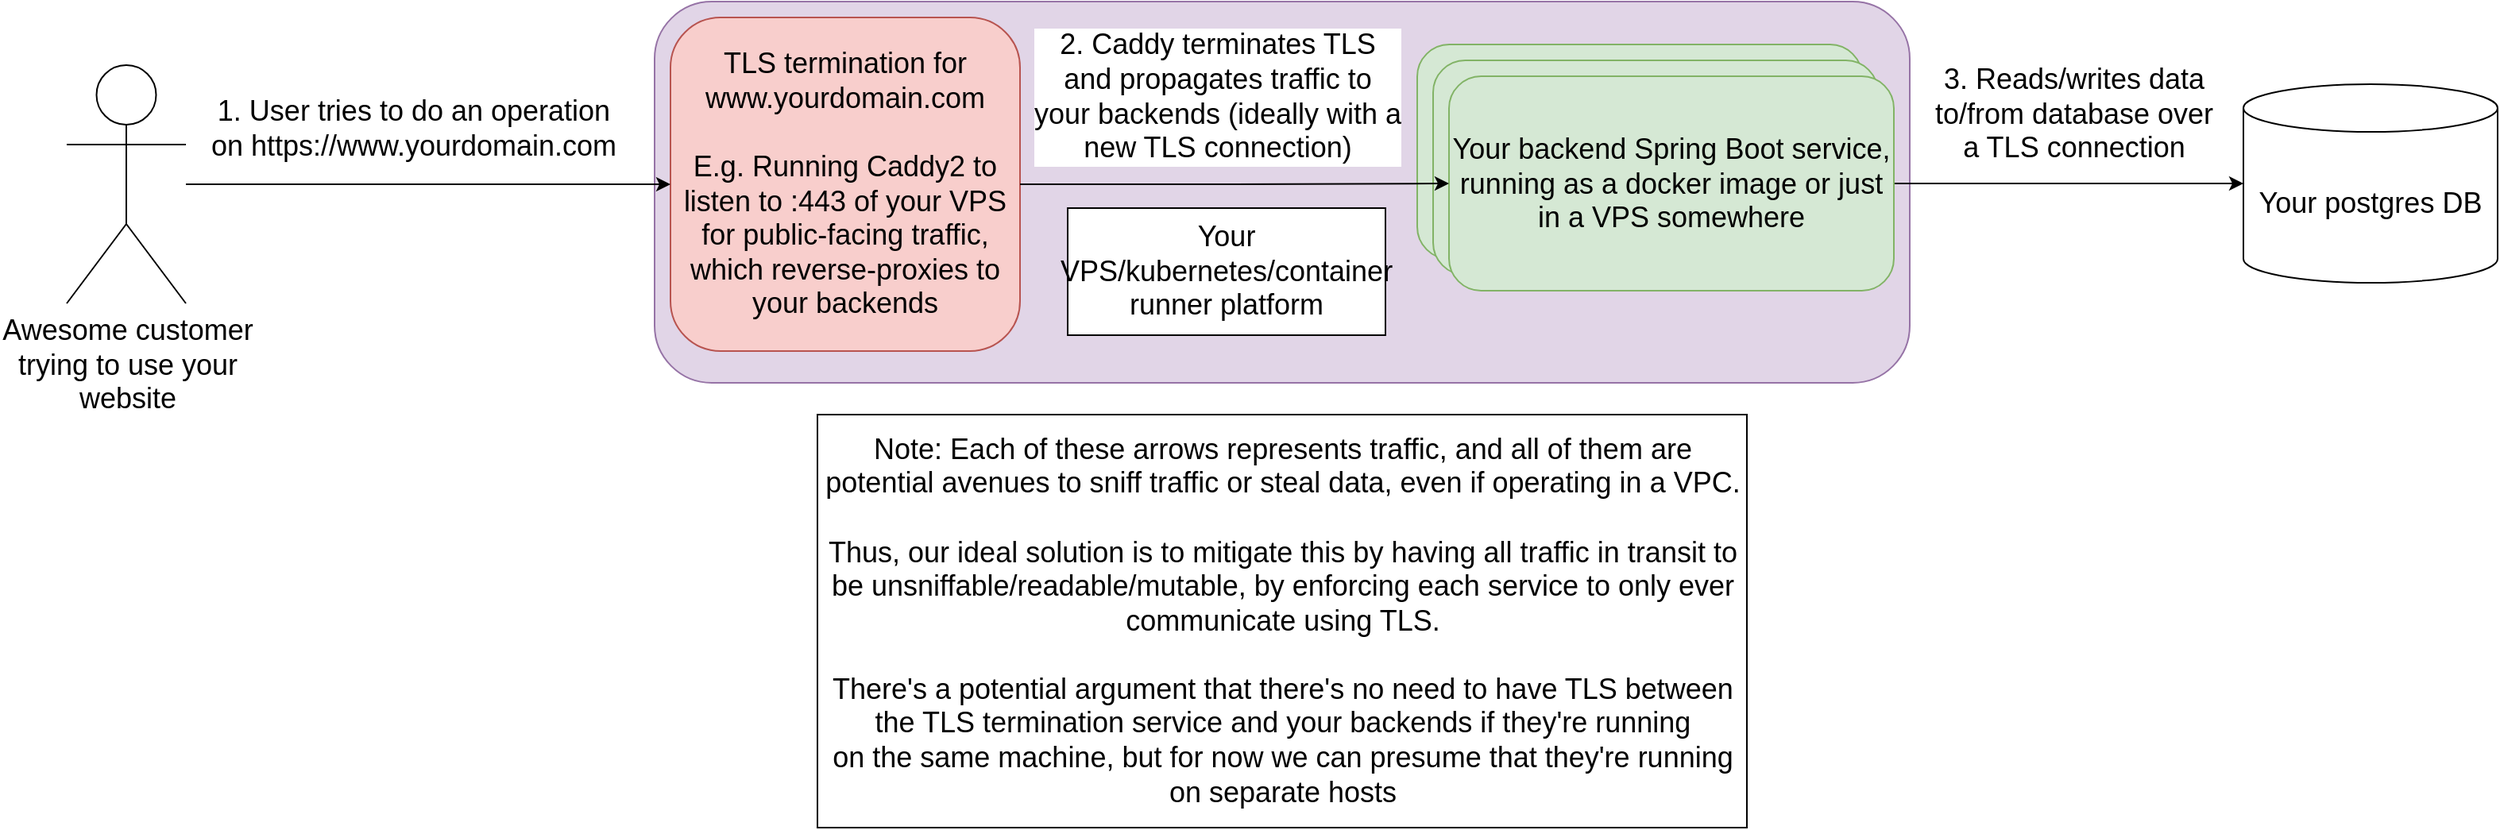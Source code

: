<mxfile version="20.7.4"><diagram id="IexQzaAoh9sefGkLsyC2" name="Page-1"><mxGraphModel dx="829" dy="589" grid="1" gridSize="10" guides="1" tooltips="1" connect="1" arrows="1" fold="1" page="1" pageScale="1" pageWidth="850" pageHeight="1100" math="0" shadow="0"><root><mxCell id="0"/><mxCell id="1" parent="0"/><mxCell id="5ZKiRyNfNoICrg0c8o9X-1" value="" style="rounded=1;whiteSpace=wrap;html=1;fillColor=#e1d5e7;strokeColor=#9673a6;" vertex="1" parent="1"><mxGeometry x="640" y="10" width="790" height="240" as="geometry"/></mxCell><mxCell id="3s3uqjxgyF1euZgiTWHy-1" value="&lt;div style=&quot;font-size: 18px;&quot;&gt;&lt;font style=&quot;font-size: 18px;&quot;&gt;Awesome customer&lt;/font&gt;&lt;/div&gt;&lt;div style=&quot;font-size: 18px;&quot;&gt;&lt;font style=&quot;font-size: 18px;&quot;&gt;trying to use your&lt;/font&gt;&lt;/div&gt;&lt;div style=&quot;font-size: 18px;&quot;&gt;&lt;font style=&quot;font-size: 18px;&quot;&gt;website&lt;br&gt;&lt;/font&gt;&lt;/div&gt;" style="shape=umlActor;verticalLabelPosition=bottom;verticalAlign=top;html=1;outlineConnect=0;" parent="1" vertex="1"><mxGeometry x="270" y="50" width="75" height="150" as="geometry"/></mxCell><mxCell id="3s3uqjxgyF1euZgiTWHy-8" style="edgeStyle=orthogonalEdgeStyle;rounded=0;orthogonalLoop=1;jettySize=auto;html=1;entryX=0;entryY=0.5;entryDx=0;entryDy=0;entryPerimeter=0;fontSize=18;exitX=1;exitY=0.5;exitDx=0;exitDy=0;" parent="1" source="5ZKiRyNfNoICrg0c8o9X-7" target="3s3uqjxgyF1euZgiTWHy-7" edge="1"><mxGeometry relative="1" as="geometry"/></mxCell><mxCell id="3s3uqjxgyF1euZgiTWHy-9" value="&lt;div&gt;3. Reads/writes data&lt;/div&gt;&lt;div&gt;to/from database over&lt;/div&gt;&lt;div&gt;a TLS connection&lt;br&gt;&lt;/div&gt;" style="edgeLabel;html=1;align=center;verticalAlign=middle;resizable=0;points=[];fontSize=18;" parent="3s3uqjxgyF1euZgiTWHy-8" vertex="1" connectable="0"><mxGeometry x="-0.362" y="3" relative="1" as="geometry"><mxPoint x="43" y="-41" as="offset"/></mxGeometry></mxCell><mxCell id="3s3uqjxgyF1euZgiTWHy-7" value="Your postgres DB" style="shape=cylinder3;whiteSpace=wrap;html=1;boundedLbl=1;backgroundOutline=1;size=15;fontSize=18;" parent="1" vertex="1"><mxGeometry x="1640" y="62" width="160" height="125" as="geometry"/></mxCell><mxCell id="5ZKiRyNfNoICrg0c8o9X-2" value="&lt;div style=&quot;font-size: 18px;&quot;&gt;&lt;font style=&quot;font-size: 18px;&quot;&gt;TLS termination for www.yourdomain.com&lt;br&gt;&lt;/font&gt;&lt;/div&gt;&lt;div style=&quot;font-size: 18px;&quot;&gt;&lt;font style=&quot;font-size: 18px;&quot;&gt;&lt;br&gt;&lt;/font&gt;&lt;/div&gt;&lt;div style=&quot;font-size: 18px;&quot;&gt;&lt;font style=&quot;font-size: 18px;&quot;&gt;E.g. Running Caddy2 to listen to :443 of your VPS for public-facing traffic, which reverse-proxies to your backends&lt;br&gt;&lt;/font&gt;&lt;/div&gt;" style="rounded=1;whiteSpace=wrap;html=1;fillColor=#f8cecc;strokeColor=#b85450;" vertex="1" parent="1"><mxGeometry x="650" y="20" width="220" height="210" as="geometry"/></mxCell><mxCell id="5ZKiRyNfNoICrg0c8o9X-3" value="&lt;font style=&quot;font-size: 18px;&quot;&gt;Your VPS/kubernetes/container runner platform&lt;br&gt;&lt;/font&gt;" style="rounded=0;whiteSpace=wrap;html=1;" vertex="1" parent="1"><mxGeometry x="900" y="140" width="200" height="80" as="geometry"/></mxCell><mxCell id="5ZKiRyNfNoICrg0c8o9X-4" value="" style="rounded=1;whiteSpace=wrap;html=1;fontSize=18;fillColor=#d5e8d4;strokeColor=#82b366;" vertex="1" parent="1"><mxGeometry x="1120" y="37" width="280" height="135" as="geometry"/></mxCell><mxCell id="5ZKiRyNfNoICrg0c8o9X-6" value="" style="rounded=1;whiteSpace=wrap;html=1;fontSize=18;fillColor=#d5e8d4;strokeColor=#82b366;" vertex="1" parent="1"><mxGeometry x="1130" y="47" width="280" height="135" as="geometry"/></mxCell><mxCell id="5ZKiRyNfNoICrg0c8o9X-7" value="Your backend Spring Boot service, running as a docker image or just in a VPS somewhere" style="rounded=1;whiteSpace=wrap;html=1;fontSize=18;fillColor=#d5e8d4;strokeColor=#82b366;" vertex="1" parent="1"><mxGeometry x="1140" y="57" width="280" height="135" as="geometry"/></mxCell><mxCell id="5ZKiRyNfNoICrg0c8o9X-8" style="edgeStyle=orthogonalEdgeStyle;rounded=0;orthogonalLoop=1;jettySize=auto;html=1;entryX=0;entryY=0.5;entryDx=0;entryDy=0;fontSize=18;" edge="1" parent="1" source="5ZKiRyNfNoICrg0c8o9X-2" target="5ZKiRyNfNoICrg0c8o9X-7"><mxGeometry relative="1" as="geometry"/></mxCell><mxCell id="5ZKiRyNfNoICrg0c8o9X-9" value="&lt;div&gt;2. Caddy terminates TLS&lt;/div&gt;&lt;div&gt;and propagates traffic to&lt;/div&gt;&lt;div&gt;your backends (ideally with a&lt;/div&gt;&lt;div&gt;new TLS connection)&lt;br&gt;&lt;/div&gt;" style="edgeLabel;html=1;align=center;verticalAlign=middle;resizable=0;points=[];fontSize=18;" vertex="1" connectable="0" parent="5ZKiRyNfNoICrg0c8o9X-8"><mxGeometry x="-0.335" y="-3" relative="1" as="geometry"><mxPoint x="34" y="-58" as="offset"/></mxGeometry></mxCell><mxCell id="3s3uqjxgyF1euZgiTWHy-5" style="edgeStyle=orthogonalEdgeStyle;rounded=0;orthogonalLoop=1;jettySize=auto;html=1;entryX=0;entryY=0.5;entryDx=0;entryDy=0;fontSize=18;" parent="1" source="3s3uqjxgyF1euZgiTWHy-1" target="5ZKiRyNfNoICrg0c8o9X-2" edge="1"><mxGeometry relative="1" as="geometry"><mxPoint x="590" y="125" as="targetPoint"/></mxGeometry></mxCell><mxCell id="3s3uqjxgyF1euZgiTWHy-6" value="&lt;div&gt;1. User tries to do an operation&lt;/div&gt;&lt;div&gt;on https://www.yourdomain.com&lt;/div&gt;" style="edgeLabel;html=1;align=center;verticalAlign=middle;resizable=0;points=[];fontSize=18;" parent="3s3uqjxgyF1euZgiTWHy-5" vertex="1" connectable="0"><mxGeometry x="-0.232" y="4" relative="1" as="geometry"><mxPoint x="26" y="-31" as="offset"/></mxGeometry></mxCell><mxCell id="5ZKiRyNfNoICrg0c8o9X-10" value="&lt;div&gt;Note: Each of these arrows represents traffic, and all of them are potential avenues to sniff traffic or steal data, even if operating in a VPC.&lt;/div&gt;&lt;div&gt;&lt;br&gt;&lt;/div&gt;&lt;div&gt;Thus, our ideal solution is to mitigate this by having all traffic in transit to be unsniffable/readable/mutable, by enforcing each service to only ever communicate using TLS.&lt;/div&gt;&lt;div&gt;&lt;br&gt;&lt;/div&gt;&lt;div&gt;There's a potential argument that there's no need to have TLS between the TLS termination service and your backends if they're running&lt;/div&gt;&lt;div&gt;on the same machine, but for now we can presume that they're running on separate hosts&lt;br&gt;&lt;/div&gt;" style="rounded=0;whiteSpace=wrap;html=1;fontSize=18;" vertex="1" parent="1"><mxGeometry x="742.5" y="270" width="585" height="260" as="geometry"/></mxCell></root></mxGraphModel></diagram></mxfile>